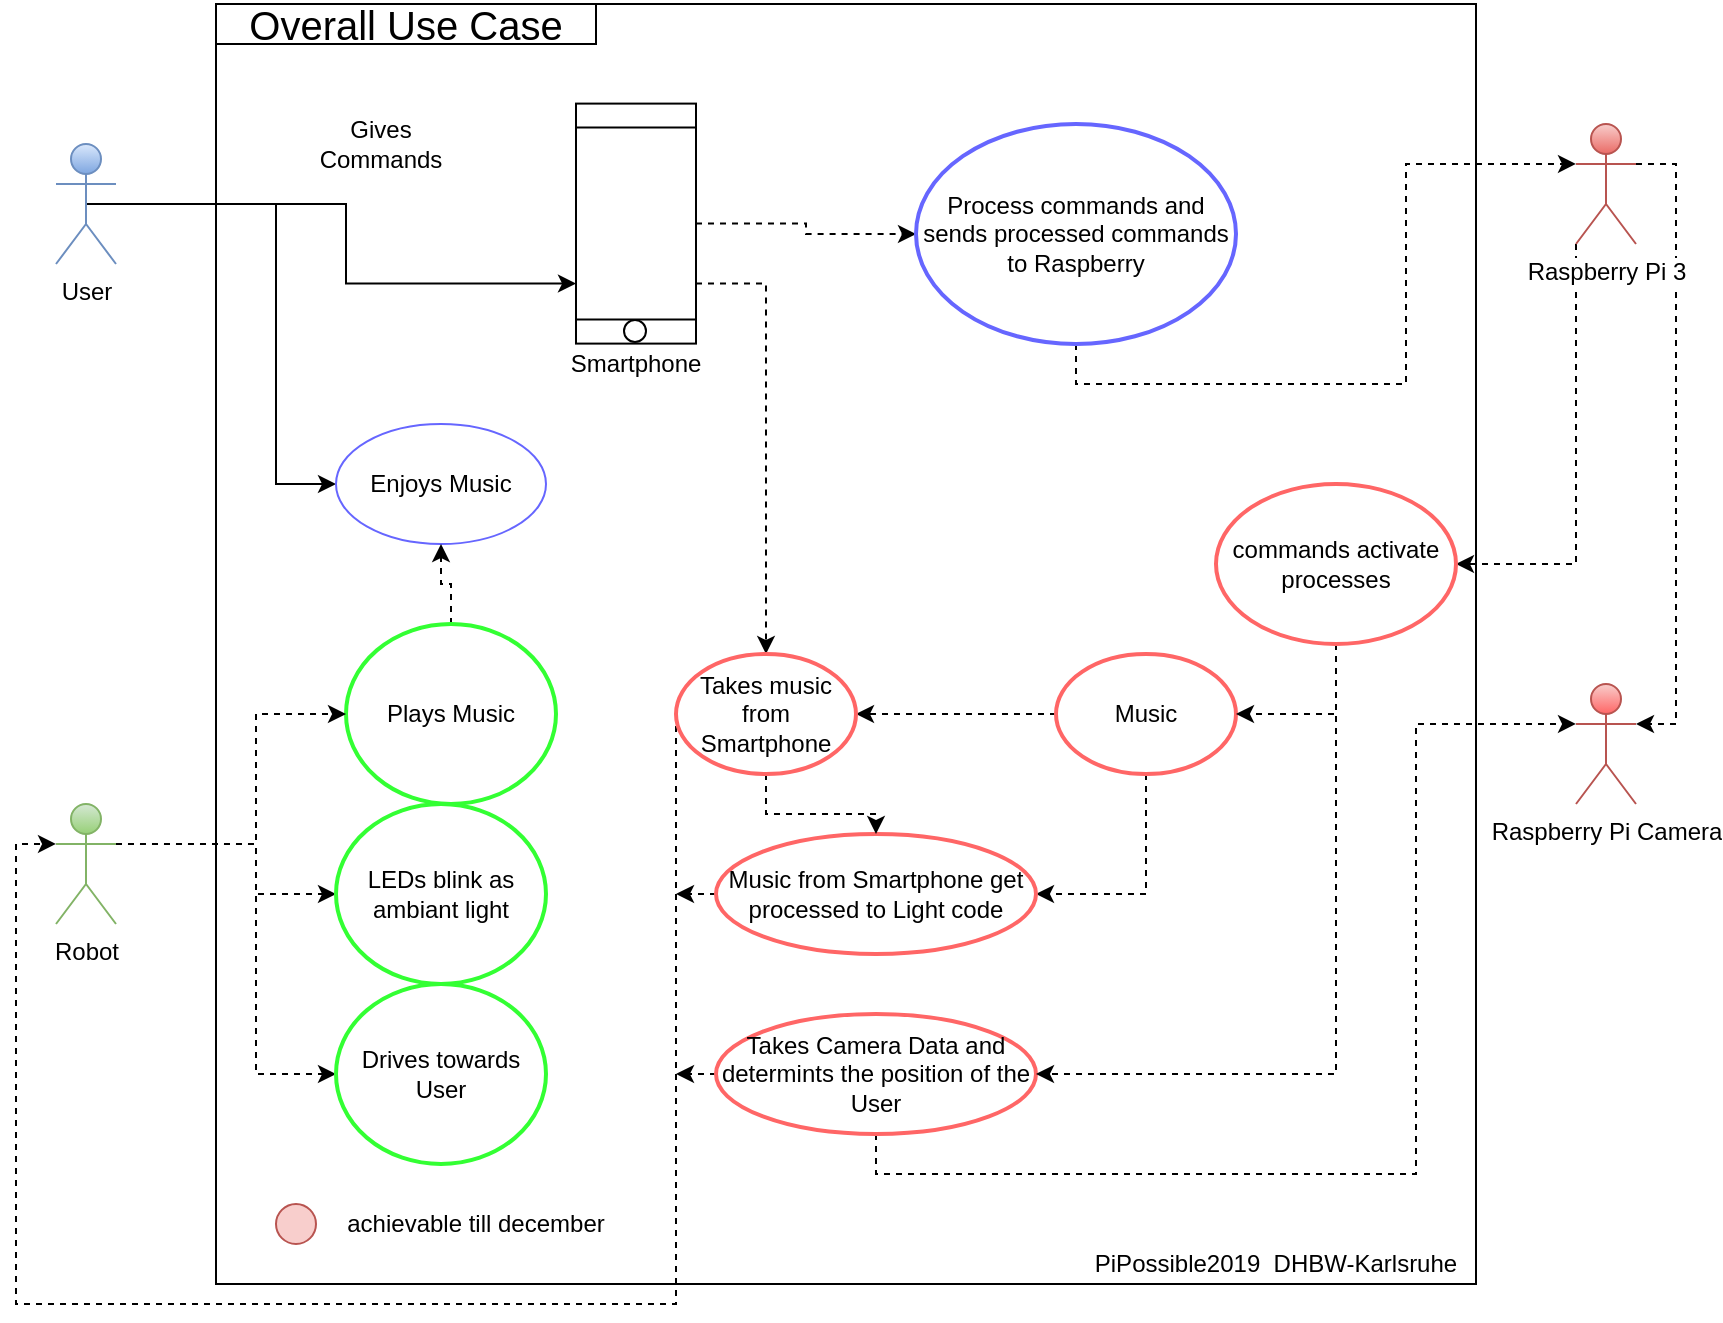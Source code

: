 <mxfile version="12.1.7" type="github" pages="1">
  <diagram id="sEILYJX3dbO1V5t82YOn" name="Page-1">
    <mxGraphModel dx="1024" dy="566" grid="1" gridSize="10" guides="1" tooltips="1" connect="1" arrows="1" fold="1" page="1" pageScale="1" pageWidth="827" pageHeight="1169" math="0" shadow="0">
      <root>
        <mxCell id="0"/>
        <mxCell id="1" parent="0"/>
        <mxCell id="4KHAkhtwJCvOGNMEtZGW-3" value="" style="rounded=0;whiteSpace=wrap;html=1;fontFamily=Helvetica;" parent="1" vertex="1">
          <mxGeometry x="120" y="40" width="630" height="640" as="geometry"/>
        </mxCell>
        <mxCell id="4KHAkhtwJCvOGNMEtZGW-4" value="&lt;font style=&quot;font-size: 20px&quot;&gt;Overall Use Case&lt;/font&gt;" style="text;html=1;strokeColor=#000000;fillColor=none;align=center;verticalAlign=middle;whiteSpace=wrap;rounded=0;fontStyle=0;strokeWidth=1;" parent="1" vertex="1">
          <mxGeometry x="120" y="40" width="190" height="20" as="geometry"/>
        </mxCell>
        <mxCell id="4KHAkhtwJCvOGNMEtZGW-5" value="PiPossible2019&amp;nbsp; DHBW-Karlsruhe" style="text;html=1;strokeColor=none;fillColor=none;align=center;verticalAlign=middle;whiteSpace=wrap;rounded=0;" parent="1" vertex="1">
          <mxGeometry x="550" y="660" width="200" height="20" as="geometry"/>
        </mxCell>
        <mxCell id="4KHAkhtwJCvOGNMEtZGW-14" style="edgeStyle=orthogonalEdgeStyle;rounded=0;orthogonalLoop=1;jettySize=auto;html=1;exitX=0.5;exitY=0.5;exitDx=0;exitDy=0;exitPerimeter=0;entryX=0.75;entryY=1;entryDx=0;entryDy=0;fontFamily=Helvetica;" parent="1" source="4KHAkhtwJCvOGNMEtZGW-2" target="4KHAkhtwJCvOGNMEtZGW-9" edge="1">
          <mxGeometry relative="1" as="geometry"/>
        </mxCell>
        <mxCell id="4KHAkhtwJCvOGNMEtZGW-19" style="edgeStyle=orthogonalEdgeStyle;rounded=0;orthogonalLoop=1;jettySize=auto;html=1;exitX=0.5;exitY=0.5;exitDx=0;exitDy=0;exitPerimeter=0;entryX=0;entryY=0.5;entryDx=0;entryDy=0;fontFamily=Helvetica;" parent="1" source="4KHAkhtwJCvOGNMEtZGW-2" target="4KHAkhtwJCvOGNMEtZGW-18" edge="1">
          <mxGeometry relative="1" as="geometry">
            <Array as="points">
              <mxPoint x="150" y="140"/>
              <mxPoint x="150" y="280"/>
            </Array>
          </mxGeometry>
        </mxCell>
        <object label="User&lt;br&gt;" id="4KHAkhtwJCvOGNMEtZGW-2">
          <mxCell style="shape=umlActor;verticalLabelPosition=bottom;labelBackgroundColor=#ffffff;verticalAlign=top;html=1;gradientColor=#7ea6e0;fillColor=#dae8fc;strokeColor=#6c8ebf;" parent="1" vertex="1">
            <mxGeometry x="40" y="110" width="30" height="60" as="geometry"/>
          </mxCell>
        </object>
        <mxCell id="4KHAkhtwJCvOGNMEtZGW-28" style="edgeStyle=orthogonalEdgeStyle;rounded=0;orthogonalLoop=1;jettySize=auto;html=1;exitX=0.5;exitY=0;exitDx=0;exitDy=0;fontFamily=Helvetica;dashed=1;" parent="1" source="4KHAkhtwJCvOGNMEtZGW-9" target="4KHAkhtwJCvOGNMEtZGW-25" edge="1">
          <mxGeometry relative="1" as="geometry"/>
        </mxCell>
        <mxCell id="wskfxbOn4kLV55rmMFei-21" style="edgeStyle=orthogonalEdgeStyle;rounded=0;orthogonalLoop=1;jettySize=auto;html=1;exitX=0.75;exitY=0;exitDx=0;exitDy=0;entryX=0.5;entryY=0;entryDx=0;entryDy=0;dashed=1;" edge="1" parent="1" source="4KHAkhtwJCvOGNMEtZGW-9" target="wskfxbOn4kLV55rmMFei-18">
          <mxGeometry relative="1" as="geometry"/>
        </mxCell>
        <mxCell id="4KHAkhtwJCvOGNMEtZGW-9" value="" style="shape=process;whiteSpace=wrap;html=1;backgroundOutline=1;strokeWidth=1;fontFamily=Helvetica;direction=south;" parent="1" vertex="1">
          <mxGeometry x="300" y="89.8" width="60" height="120" as="geometry"/>
        </mxCell>
        <mxCell id="4KHAkhtwJCvOGNMEtZGW-10" value="Smartphone" style="text;html=1;strokeColor=none;fillColor=none;align=center;verticalAlign=middle;whiteSpace=wrap;rounded=0;fontFamily=Helvetica;" parent="1" vertex="1">
          <mxGeometry x="310" y="210" width="40" height="20" as="geometry"/>
        </mxCell>
        <mxCell id="4KHAkhtwJCvOGNMEtZGW-15" value="Gives Commands" style="text;html=1;strokeColor=none;fillColor=none;align=center;verticalAlign=middle;whiteSpace=wrap;rounded=0;fontFamily=Helvetica;rotation=0;" parent="1" vertex="1">
          <mxGeometry x="170" y="100" width="65" height="20" as="geometry"/>
        </mxCell>
        <mxCell id="4KHAkhtwJCvOGNMEtZGW-18" value="Enjoys Music" style="ellipse;whiteSpace=wrap;html=1;strokeWidth=1;fontFamily=Helvetica;fillColor=#FFFFFF;strokeColor=#6666FF;" parent="1" vertex="1">
          <mxGeometry x="180" y="250" width="105" height="60" as="geometry"/>
        </mxCell>
        <mxCell id="wskfxbOn4kLV55rmMFei-33" style="edgeStyle=orthogonalEdgeStyle;rounded=0;orthogonalLoop=1;jettySize=auto;html=1;exitX=0.5;exitY=0;exitDx=0;exitDy=0;entryX=0.5;entryY=1;entryDx=0;entryDy=0;dashed=1;" edge="1" parent="1" source="4KHAkhtwJCvOGNMEtZGW-20" target="4KHAkhtwJCvOGNMEtZGW-18">
          <mxGeometry relative="1" as="geometry"/>
        </mxCell>
        <mxCell id="4KHAkhtwJCvOGNMEtZGW-20" value="Plays Music" style="ellipse;whiteSpace=wrap;html=1;strokeWidth=2;fontFamily=Helvetica;strokeColor=#33FF33;" parent="1" vertex="1">
          <mxGeometry x="185" y="350" width="105" height="90" as="geometry"/>
        </mxCell>
        <mxCell id="wskfxbOn4kLV55rmMFei-30" style="edgeStyle=orthogonalEdgeStyle;rounded=0;orthogonalLoop=1;jettySize=auto;html=1;exitX=1;exitY=0.333;exitDx=0;exitDy=0;exitPerimeter=0;entryX=0;entryY=0.5;entryDx=0;entryDy=0;dashed=1;" edge="1" parent="1" source="4KHAkhtwJCvOGNMEtZGW-21" target="4KHAkhtwJCvOGNMEtZGW-20">
          <mxGeometry relative="1" as="geometry">
            <Array as="points">
              <mxPoint x="140" y="460"/>
              <mxPoint x="140" y="395"/>
            </Array>
          </mxGeometry>
        </mxCell>
        <mxCell id="wskfxbOn4kLV55rmMFei-31" style="edgeStyle=orthogonalEdgeStyle;rounded=0;orthogonalLoop=1;jettySize=auto;html=1;exitX=1;exitY=0.333;exitDx=0;exitDy=0;exitPerimeter=0;dashed=1;" edge="1" parent="1" source="4KHAkhtwJCvOGNMEtZGW-21" target="4KHAkhtwJCvOGNMEtZGW-24">
          <mxGeometry relative="1" as="geometry">
            <Array as="points">
              <mxPoint x="140" y="460"/>
              <mxPoint x="140" y="485"/>
            </Array>
          </mxGeometry>
        </mxCell>
        <mxCell id="wskfxbOn4kLV55rmMFei-32" style="edgeStyle=orthogonalEdgeStyle;rounded=0;orthogonalLoop=1;jettySize=auto;html=1;exitX=1;exitY=0.333;exitDx=0;exitDy=0;exitPerimeter=0;entryX=0;entryY=0.5;entryDx=0;entryDy=0;dashed=1;" edge="1" parent="1" source="4KHAkhtwJCvOGNMEtZGW-21" target="4KHAkhtwJCvOGNMEtZGW-23">
          <mxGeometry relative="1" as="geometry">
            <Array as="points">
              <mxPoint x="140" y="460"/>
              <mxPoint x="140" y="575"/>
            </Array>
          </mxGeometry>
        </mxCell>
        <mxCell id="4KHAkhtwJCvOGNMEtZGW-21" value="Robot" style="shape=umlActor;verticalLabelPosition=bottom;labelBackgroundColor=#ffffff;verticalAlign=top;html=1;outlineConnect=0;strokeColor=#82b366;strokeWidth=1;fontFamily=Helvetica;gradientColor=#97d077;fillColor=#d5e8d4;" parent="1" vertex="1">
          <mxGeometry x="40" y="440" width="30" height="60" as="geometry"/>
        </mxCell>
        <mxCell id="4KHAkhtwJCvOGNMEtZGW-23" value="Drives towards User" style="ellipse;whiteSpace=wrap;html=1;strokeWidth=2;fontFamily=Helvetica;strokeColor=#33FF33;" parent="1" vertex="1">
          <mxGeometry x="180" y="530" width="105" height="90" as="geometry"/>
        </mxCell>
        <mxCell id="4KHAkhtwJCvOGNMEtZGW-24" value="LEDs blink as ambiant light" style="ellipse;whiteSpace=wrap;html=1;strokeWidth=2;fontFamily=Helvetica;strokeColor=#33FF33;" parent="1" vertex="1">
          <mxGeometry x="180" y="440" width="105" height="90" as="geometry"/>
        </mxCell>
        <mxCell id="4KHAkhtwJCvOGNMEtZGW-30" style="edgeStyle=orthogonalEdgeStyle;rounded=0;orthogonalLoop=1;jettySize=auto;html=1;exitX=0.5;exitY=1;exitDx=0;exitDy=0;entryX=0;entryY=0.333;entryDx=0;entryDy=0;entryPerimeter=0;dashed=1;fontFamily=Helvetica;" parent="1" source="4KHAkhtwJCvOGNMEtZGW-25" target="4KHAkhtwJCvOGNMEtZGW-26" edge="1">
          <mxGeometry relative="1" as="geometry"/>
        </mxCell>
        <mxCell id="4KHAkhtwJCvOGNMEtZGW-25" value="Process commands and sends processed commands to Raspberry" style="ellipse;whiteSpace=wrap;html=1;strokeWidth=2;fontFamily=Helvetica;strokeColor=#6666FF;" parent="1" vertex="1">
          <mxGeometry x="470" y="100" width="160" height="110" as="geometry"/>
        </mxCell>
        <mxCell id="wskfxbOn4kLV55rmMFei-15" style="edgeStyle=orthogonalEdgeStyle;rounded=0;orthogonalLoop=1;jettySize=auto;html=1;exitX=0;exitY=1;exitDx=0;exitDy=0;exitPerimeter=0;entryX=1;entryY=0.5;entryDx=0;entryDy=0;dashed=1;" edge="1" parent="1" source="4KHAkhtwJCvOGNMEtZGW-26" target="wskfxbOn4kLV55rmMFei-14">
          <mxGeometry relative="1" as="geometry"/>
        </mxCell>
        <mxCell id="wskfxbOn4kLV55rmMFei-29" style="edgeStyle=orthogonalEdgeStyle;rounded=0;orthogonalLoop=1;jettySize=auto;html=1;exitX=1;exitY=0.333;exitDx=0;exitDy=0;exitPerimeter=0;entryX=1;entryY=0.333;entryDx=0;entryDy=0;entryPerimeter=0;dashed=1;" edge="1" parent="1" source="4KHAkhtwJCvOGNMEtZGW-26" target="wskfxbOn4kLV55rmMFei-25">
          <mxGeometry relative="1" as="geometry"/>
        </mxCell>
        <mxCell id="4KHAkhtwJCvOGNMEtZGW-26" value="Raspberry Pi 3&lt;br&gt;" style="shape=umlActor;verticalLabelPosition=bottom;labelBackgroundColor=#ffffff;verticalAlign=top;html=1;outlineConnect=0;strokeColor=#b85450;strokeWidth=1;fontFamily=Helvetica;gradientColor=#ea6b66;fillColor=#f8cecc;" parent="1" vertex="1">
          <mxGeometry x="800" y="100" width="30" height="60" as="geometry"/>
        </mxCell>
        <mxCell id="4KHAkhtwJCvOGNMEtZGW-38" value="" style="ellipse;whiteSpace=wrap;html=1;aspect=fixed;strokeColor=#000000;strokeWidth=1;fontFamily=Helvetica;" parent="1" vertex="1">
          <mxGeometry x="324" y="198" width="11" height="11" as="geometry"/>
        </mxCell>
        <mxCell id="56sXVx-GKUsqskNJvJ8G-1" value="" style="ellipse;whiteSpace=wrap;html=1;aspect=fixed;fillColor=#f8cecc;strokeColor=#b85450;" parent="1" vertex="1">
          <mxGeometry x="150" y="640" width="20" height="20" as="geometry"/>
        </mxCell>
        <mxCell id="56sXVx-GKUsqskNJvJ8G-2" value="achievable till december" style="text;html=1;strokeColor=none;fillColor=none;align=center;verticalAlign=middle;whiteSpace=wrap;rounded=0;" parent="1" vertex="1">
          <mxGeometry x="180" y="640" width="140" height="20" as="geometry"/>
        </mxCell>
        <mxCell id="wskfxbOn4kLV55rmMFei-19" style="edgeStyle=orthogonalEdgeStyle;rounded=0;orthogonalLoop=1;jettySize=auto;html=1;exitX=0;exitY=0.5;exitDx=0;exitDy=0;entryX=1;entryY=0.5;entryDx=0;entryDy=0;dashed=1;" edge="1" parent="1" source="wskfxbOn4kLV55rmMFei-5" target="wskfxbOn4kLV55rmMFei-18">
          <mxGeometry relative="1" as="geometry"/>
        </mxCell>
        <mxCell id="wskfxbOn4kLV55rmMFei-23" style="edgeStyle=orthogonalEdgeStyle;rounded=0;orthogonalLoop=1;jettySize=auto;html=1;exitX=0.5;exitY=1;exitDx=0;exitDy=0;entryX=1;entryY=0.5;entryDx=0;entryDy=0;dashed=1;" edge="1" parent="1" source="wskfxbOn4kLV55rmMFei-5" target="wskfxbOn4kLV55rmMFei-7">
          <mxGeometry relative="1" as="geometry"/>
        </mxCell>
        <mxCell id="wskfxbOn4kLV55rmMFei-5" value="Music" style="ellipse;whiteSpace=wrap;html=1;strokeWidth=2;strokeColor=#FF6666;" vertex="1" parent="1">
          <mxGeometry x="540" y="365" width="90" height="60" as="geometry"/>
        </mxCell>
        <mxCell id="wskfxbOn4kLV55rmMFei-28" style="edgeStyle=orthogonalEdgeStyle;rounded=0;orthogonalLoop=1;jettySize=auto;html=1;exitX=0.5;exitY=1;exitDx=0;exitDy=0;entryX=0;entryY=0.333;entryDx=0;entryDy=0;entryPerimeter=0;dashed=1;" edge="1" parent="1" source="wskfxbOn4kLV55rmMFei-6" target="wskfxbOn4kLV55rmMFei-25">
          <mxGeometry relative="1" as="geometry">
            <Array as="points">
              <mxPoint x="450" y="625"/>
              <mxPoint x="720" y="625"/>
              <mxPoint x="720" y="400"/>
            </Array>
          </mxGeometry>
        </mxCell>
        <mxCell id="wskfxbOn4kLV55rmMFei-38" style="edgeStyle=orthogonalEdgeStyle;rounded=0;orthogonalLoop=1;jettySize=auto;html=1;exitX=0;exitY=0.5;exitDx=0;exitDy=0;dashed=1;" edge="1" parent="1" source="wskfxbOn4kLV55rmMFei-6">
          <mxGeometry relative="1" as="geometry">
            <mxPoint x="350" y="575" as="targetPoint"/>
          </mxGeometry>
        </mxCell>
        <mxCell id="wskfxbOn4kLV55rmMFei-6" value="Takes Camera Data and determints the position of the User" style="ellipse;whiteSpace=wrap;html=1;strokeColor=#FF6666;strokeWidth=2;" vertex="1" parent="1">
          <mxGeometry x="370" y="545" width="160" height="60" as="geometry"/>
        </mxCell>
        <mxCell id="wskfxbOn4kLV55rmMFei-37" style="edgeStyle=orthogonalEdgeStyle;rounded=0;orthogonalLoop=1;jettySize=auto;html=1;exitX=0;exitY=0.5;exitDx=0;exitDy=0;dashed=1;" edge="1" parent="1" source="wskfxbOn4kLV55rmMFei-7">
          <mxGeometry relative="1" as="geometry">
            <mxPoint x="350" y="485" as="targetPoint"/>
          </mxGeometry>
        </mxCell>
        <mxCell id="wskfxbOn4kLV55rmMFei-7" value="Music from Smartphone get processed to Light code" style="ellipse;whiteSpace=wrap;html=1;strokeWidth=2;strokeColor=#FF6666;" vertex="1" parent="1">
          <mxGeometry x="370" y="455" width="160" height="60" as="geometry"/>
        </mxCell>
        <mxCell id="wskfxbOn4kLV55rmMFei-16" style="edgeStyle=orthogonalEdgeStyle;rounded=0;orthogonalLoop=1;jettySize=auto;html=1;exitX=0.5;exitY=1;exitDx=0;exitDy=0;entryX=1;entryY=0.5;entryDx=0;entryDy=0;dashed=1;" edge="1" parent="1" source="wskfxbOn4kLV55rmMFei-14" target="wskfxbOn4kLV55rmMFei-5">
          <mxGeometry relative="1" as="geometry"/>
        </mxCell>
        <mxCell id="wskfxbOn4kLV55rmMFei-17" style="edgeStyle=orthogonalEdgeStyle;rounded=0;orthogonalLoop=1;jettySize=auto;html=1;exitX=0.5;exitY=1;exitDx=0;exitDy=0;entryX=1;entryY=0.5;entryDx=0;entryDy=0;dashed=1;" edge="1" parent="1" source="wskfxbOn4kLV55rmMFei-14" target="wskfxbOn4kLV55rmMFei-6">
          <mxGeometry relative="1" as="geometry"/>
        </mxCell>
        <mxCell id="wskfxbOn4kLV55rmMFei-14" value="commands activate processes" style="ellipse;whiteSpace=wrap;html=1;strokeColor=#FF6666;strokeWidth=2;" vertex="1" parent="1">
          <mxGeometry x="620" y="280" width="120" height="80" as="geometry"/>
        </mxCell>
        <mxCell id="wskfxbOn4kLV55rmMFei-26" style="edgeStyle=orthogonalEdgeStyle;rounded=0;orthogonalLoop=1;jettySize=auto;html=1;exitX=0.5;exitY=1;exitDx=0;exitDy=0;dashed=1;" edge="1" parent="1" source="wskfxbOn4kLV55rmMFei-18" target="wskfxbOn4kLV55rmMFei-7">
          <mxGeometry relative="1" as="geometry"/>
        </mxCell>
        <mxCell id="wskfxbOn4kLV55rmMFei-34" style="edgeStyle=orthogonalEdgeStyle;rounded=0;orthogonalLoop=1;jettySize=auto;html=1;exitX=0;exitY=0.5;exitDx=0;exitDy=0;entryX=0;entryY=0.333;entryDx=0;entryDy=0;entryPerimeter=0;dashed=1;" edge="1" parent="1" source="wskfxbOn4kLV55rmMFei-18" target="4KHAkhtwJCvOGNMEtZGW-21">
          <mxGeometry relative="1" as="geometry">
            <Array as="points">
              <mxPoint x="350" y="690"/>
              <mxPoint x="20" y="690"/>
              <mxPoint x="20" y="460"/>
            </Array>
          </mxGeometry>
        </mxCell>
        <mxCell id="wskfxbOn4kLV55rmMFei-18" value="Takes music from Smartphone" style="ellipse;whiteSpace=wrap;html=1;strokeColor=#FF6666;strokeWidth=2;" vertex="1" parent="1">
          <mxGeometry x="350" y="365" width="90" height="60" as="geometry"/>
        </mxCell>
        <mxCell id="wskfxbOn4kLV55rmMFei-25" value="Raspberry Pi Camera" style="shape=umlActor;verticalLabelPosition=bottom;labelBackgroundColor=#ffffff;verticalAlign=top;html=1;outlineConnect=0;fillColor=#F8CECC;strokeColor=#b85450;gradientColor=#FF6666;" vertex="1" parent="1">
          <mxGeometry x="800" y="380" width="30" height="60" as="geometry"/>
        </mxCell>
      </root>
    </mxGraphModel>
  </diagram>
</mxfile>
